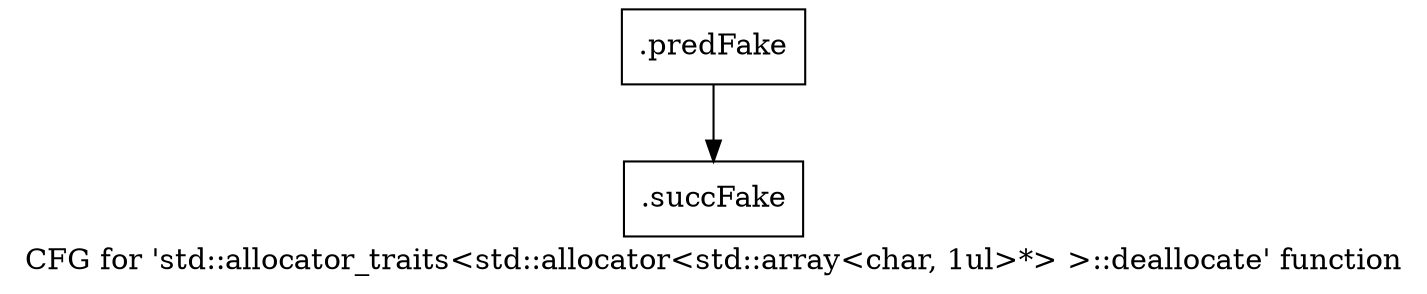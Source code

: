 digraph "CFG for 'std::allocator_traits\<std::allocator\<std::array\<char, 1ul\>*\> \>::deallocate' function" {
	label="CFG for 'std::allocator_traits\<std::allocator\<std::array\<char, 1ul\>*\> \>::deallocate' function";

	Node0x525c320 [shape=record,filename="",linenumber="",label="{.predFake}"];
	Node0x525c320 -> Node0x52b69b0[ callList="" memoryops="" filename="/home/akhilkushe/Xilinx/Vitis_HLS/2021.2/tps/lnx64/gcc-6.2.0/lib/gcc/x86_64-pc-linux-gnu/6.2.0/../../../../include/c++/6.2.0/bits/alloc_traits.h" execusionnum="0"];
	Node0x52b69b0 [shape=record,filename="/home/akhilkushe/Xilinx/Vitis_HLS/2021.2/tps/lnx64/gcc-6.2.0/lib/gcc/x86_64-pc-linux-gnu/6.2.0/../../../../include/c++/6.2.0/bits/alloc_traits.h",linenumber="442",label="{.succFake}"];
}
